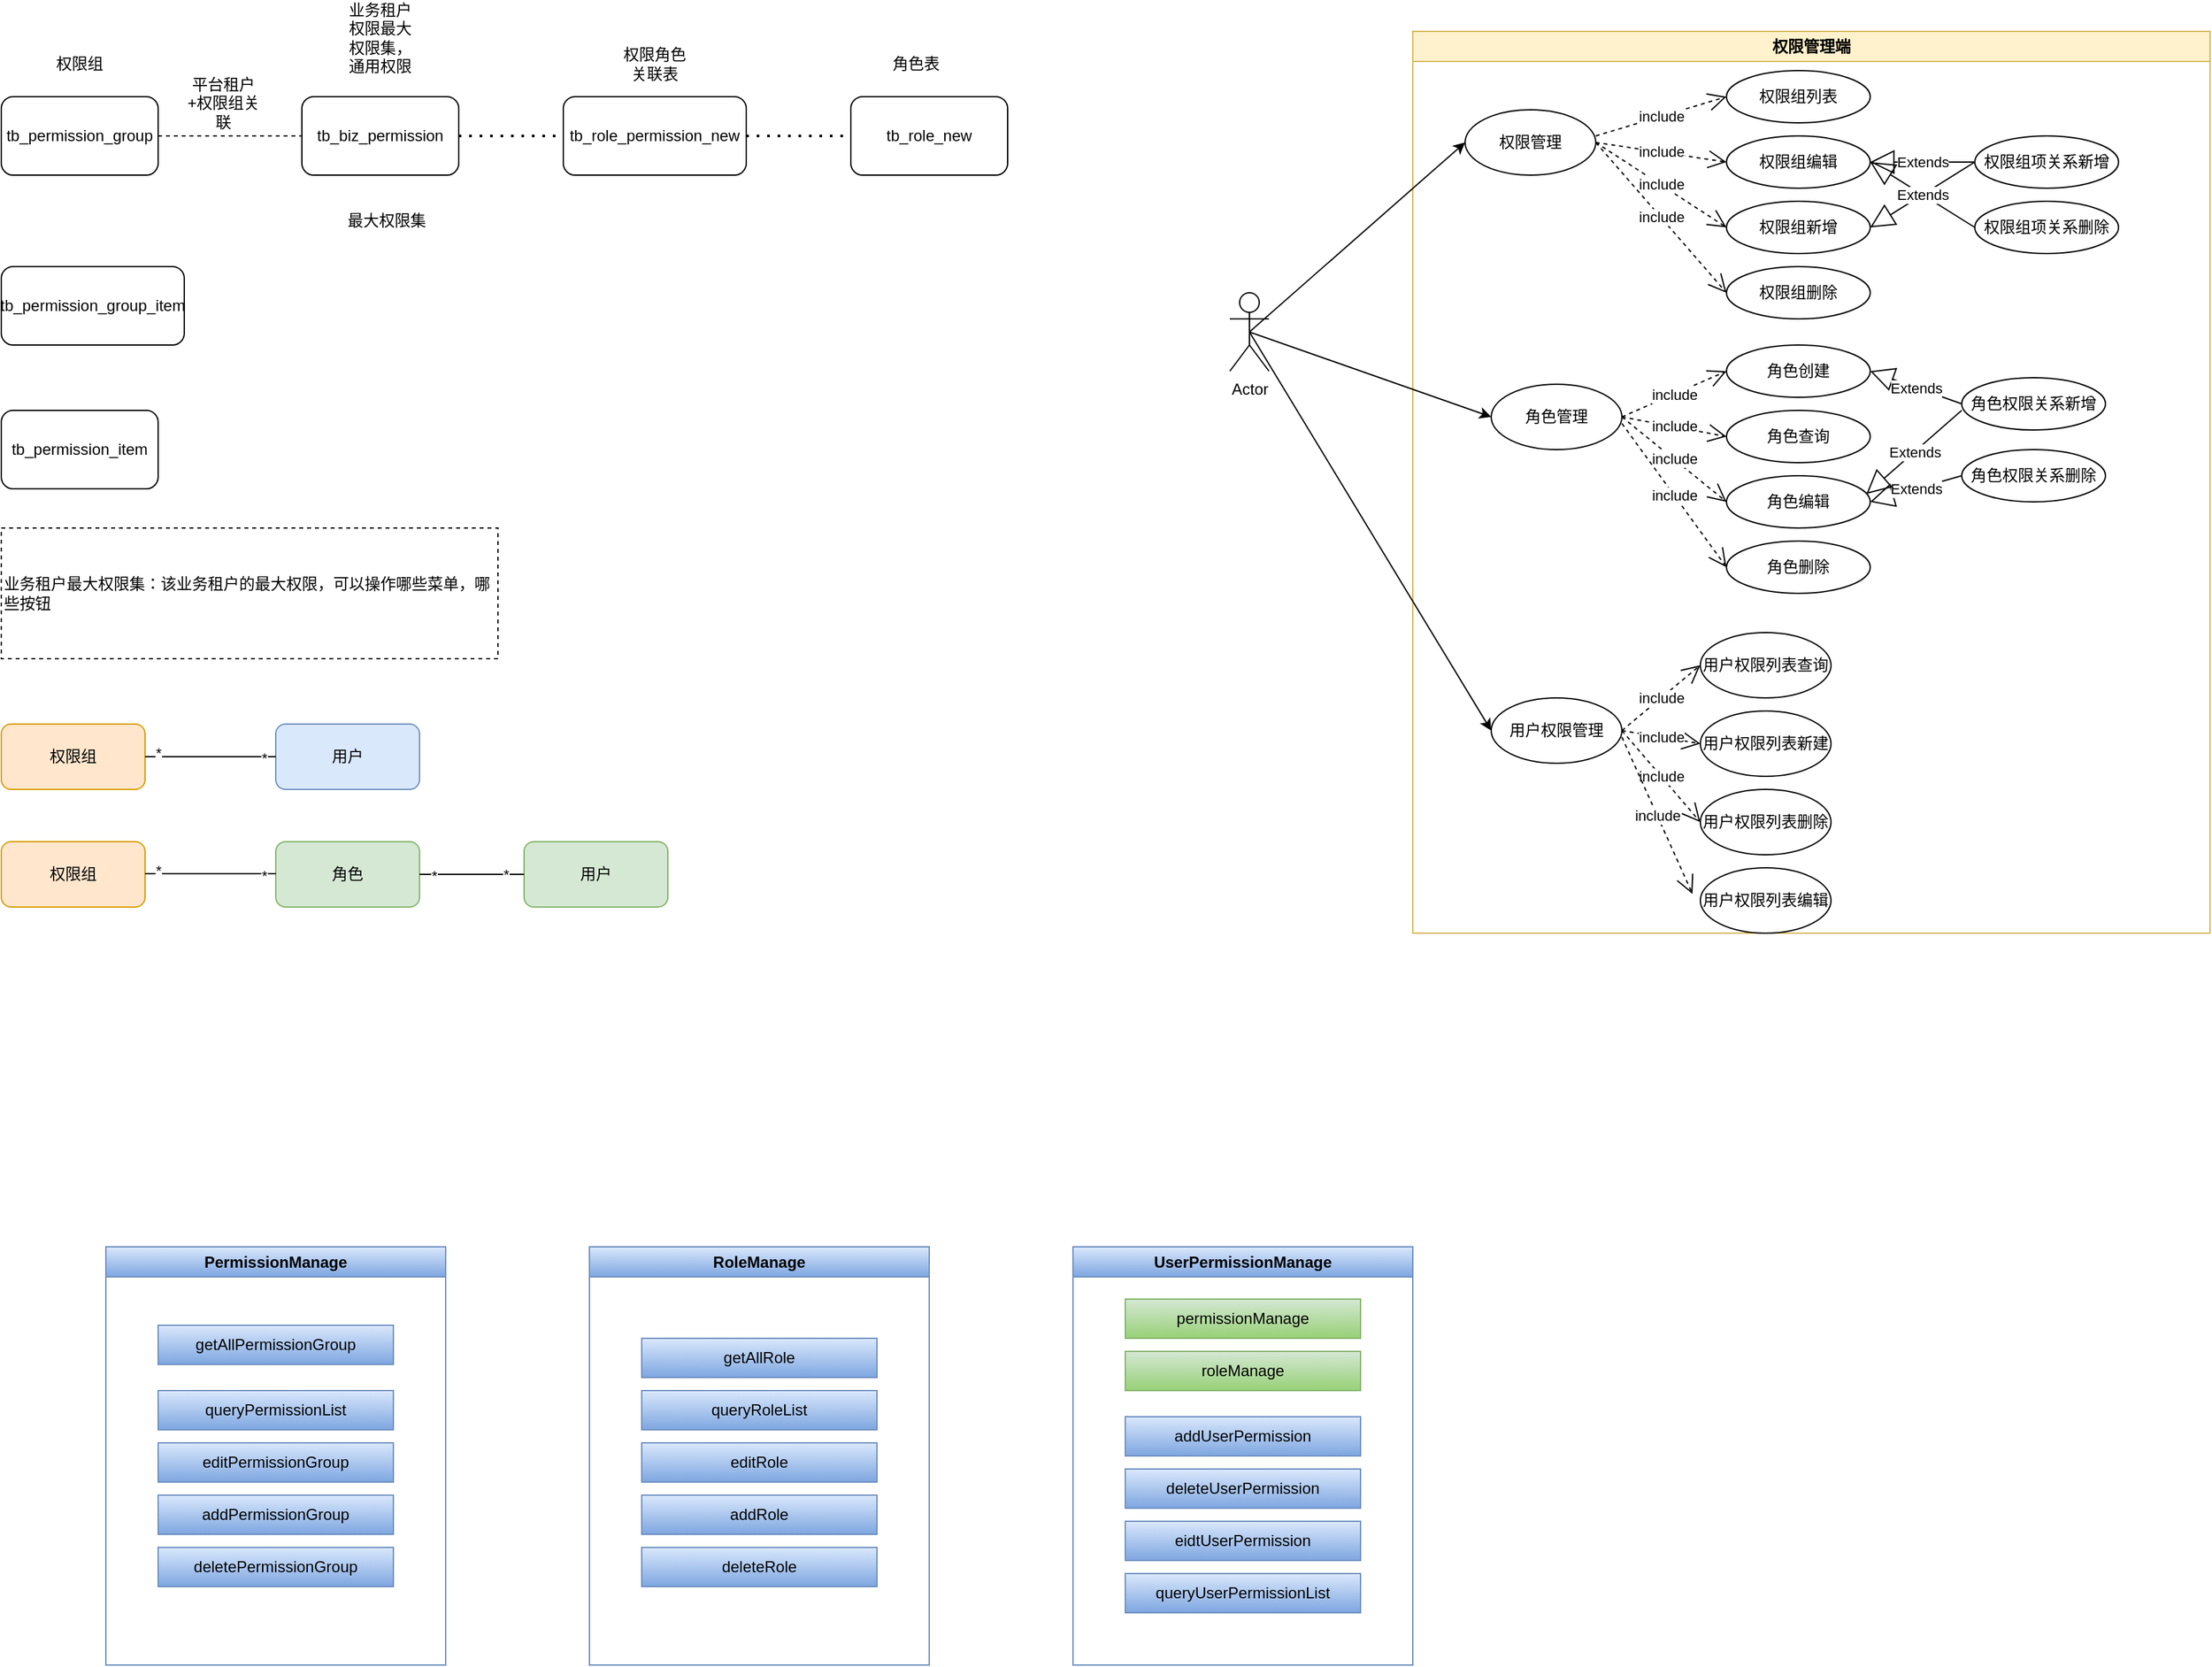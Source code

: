 <mxfile version="21.6.6" type="github">
  <diagram name="第 1 页" id="OmMquaRmloYeKSOPYUJ-">
    <mxGraphModel dx="1368" dy="873" grid="1" gridSize="10" guides="1" tooltips="1" connect="1" arrows="1" fold="1" page="1" pageScale="1" pageWidth="10000" pageHeight="10000" math="0" shadow="0">
      <root>
        <mxCell id="0" />
        <mxCell id="1" parent="0" />
        <mxCell id="ZGOvTFg4tCYZPhWHCbKX-3" value="" style="rounded=0;orthogonalLoop=1;jettySize=auto;html=1;dashed=1;endArrow=none;endFill=0;" edge="1" parent="1" source="ZGOvTFg4tCYZPhWHCbKX-1" target="ZGOvTFg4tCYZPhWHCbKX-2">
          <mxGeometry relative="1" as="geometry" />
        </mxCell>
        <mxCell id="ZGOvTFg4tCYZPhWHCbKX-1" value="tb_permission_group" style="rounded=1;whiteSpace=wrap;html=1;" vertex="1" parent="1">
          <mxGeometry x="110" y="220" width="120" height="60" as="geometry" />
        </mxCell>
        <mxCell id="ZGOvTFg4tCYZPhWHCbKX-2" value="tb_biz_permission" style="whiteSpace=wrap;html=1;rounded=1;" vertex="1" parent="1">
          <mxGeometry x="340" y="220" width="120" height="60" as="geometry" />
        </mxCell>
        <mxCell id="ZGOvTFg4tCYZPhWHCbKX-5" value="业务租户权限最大权限集，通用权限" style="text;html=1;strokeColor=none;fillColor=none;align=center;verticalAlign=middle;whiteSpace=wrap;rounded=0;" vertex="1" parent="1">
          <mxGeometry x="370" y="160" width="60" height="30" as="geometry" />
        </mxCell>
        <mxCell id="ZGOvTFg4tCYZPhWHCbKX-7" value="权限组" style="text;html=1;strokeColor=none;fillColor=none;align=center;verticalAlign=middle;whiteSpace=wrap;rounded=0;" vertex="1" parent="1">
          <mxGeometry x="140" y="180" width="60" height="30" as="geometry" />
        </mxCell>
        <mxCell id="ZGOvTFg4tCYZPhWHCbKX-8" value="平台租户+权限组关联" style="text;html=1;strokeColor=none;fillColor=none;align=center;verticalAlign=middle;whiteSpace=wrap;rounded=0;" vertex="1" parent="1">
          <mxGeometry x="250" y="210" width="60" height="30" as="geometry" />
        </mxCell>
        <mxCell id="ZGOvTFg4tCYZPhWHCbKX-10" value="tb_role_permission_new" style="rounded=1;whiteSpace=wrap;html=1;" vertex="1" parent="1">
          <mxGeometry x="540" y="220" width="140" height="60" as="geometry" />
        </mxCell>
        <mxCell id="ZGOvTFg4tCYZPhWHCbKX-11" value="tb_role_new" style="whiteSpace=wrap;html=1;rounded=1;" vertex="1" parent="1">
          <mxGeometry x="760" y="220" width="120" height="60" as="geometry" />
        </mxCell>
        <mxCell id="ZGOvTFg4tCYZPhWHCbKX-12" value="最大权限集" style="text;html=1;strokeColor=none;fillColor=none;align=center;verticalAlign=middle;whiteSpace=wrap;rounded=0;" vertex="1" parent="1">
          <mxGeometry x="370" y="300" width="70" height="30" as="geometry" />
        </mxCell>
        <mxCell id="ZGOvTFg4tCYZPhWHCbKX-14" value="" style="endArrow=none;dashed=1;html=1;dashPattern=1 3;strokeWidth=2;rounded=0;exitX=1;exitY=0.5;exitDx=0;exitDy=0;entryX=0;entryY=0.5;entryDx=0;entryDy=0;" edge="1" parent="1" source="ZGOvTFg4tCYZPhWHCbKX-2" target="ZGOvTFg4tCYZPhWHCbKX-10">
          <mxGeometry width="50" height="50" relative="1" as="geometry">
            <mxPoint x="500" y="360" as="sourcePoint" />
            <mxPoint x="550" y="310" as="targetPoint" />
          </mxGeometry>
        </mxCell>
        <mxCell id="ZGOvTFg4tCYZPhWHCbKX-15" value="权限角色关联表" style="text;html=1;strokeColor=none;fillColor=none;align=center;verticalAlign=middle;whiteSpace=wrap;rounded=0;" vertex="1" parent="1">
          <mxGeometry x="580" y="180" width="60" height="30" as="geometry" />
        </mxCell>
        <mxCell id="ZGOvTFg4tCYZPhWHCbKX-16" value="" style="endArrow=none;dashed=1;html=1;dashPattern=1 3;strokeWidth=2;rounded=0;exitX=1;exitY=0.5;exitDx=0;exitDy=0;entryX=0;entryY=0.5;entryDx=0;entryDy=0;" edge="1" parent="1" source="ZGOvTFg4tCYZPhWHCbKX-10" target="ZGOvTFg4tCYZPhWHCbKX-11">
          <mxGeometry width="50" height="50" relative="1" as="geometry">
            <mxPoint x="700" y="330" as="sourcePoint" />
            <mxPoint x="750" y="280" as="targetPoint" />
          </mxGeometry>
        </mxCell>
        <mxCell id="ZGOvTFg4tCYZPhWHCbKX-17" value="角色表" style="text;html=1;strokeColor=none;fillColor=none;align=center;verticalAlign=middle;whiteSpace=wrap;rounded=0;" vertex="1" parent="1">
          <mxGeometry x="780" y="180" width="60" height="30" as="geometry" />
        </mxCell>
        <mxCell id="ZGOvTFg4tCYZPhWHCbKX-18" value="业务租户最大权限集：该业务租户的最大权限，可以操作哪些菜单，哪些按钮" style="text;html=1;strokeColor=default;fillColor=none;align=left;verticalAlign=middle;whiteSpace=wrap;rounded=0;dashed=1;" vertex="1" parent="1">
          <mxGeometry x="110" y="550" width="380" height="100" as="geometry" />
        </mxCell>
        <mxCell id="ZGOvTFg4tCYZPhWHCbKX-19" value="tb_permission_group_item" style="rounded=1;whiteSpace=wrap;html=1;" vertex="1" parent="1">
          <mxGeometry x="110" y="350" width="140" height="60" as="geometry" />
        </mxCell>
        <mxCell id="ZGOvTFg4tCYZPhWHCbKX-20" value="tb_permission_item" style="rounded=1;whiteSpace=wrap;html=1;" vertex="1" parent="1">
          <mxGeometry x="110" y="460" width="120" height="60" as="geometry" />
        </mxCell>
        <mxCell id="ZGOvTFg4tCYZPhWHCbKX-44" value="" style="group" vertex="1" connectable="0" parent="1">
          <mxGeometry x="110" y="700" width="510" height="140" as="geometry" />
        </mxCell>
        <mxCell id="ZGOvTFg4tCYZPhWHCbKX-27" value="权限组" style="rounded=1;whiteSpace=wrap;html=1;fillColor=#ffe6cc;strokeColor=#d79b00;" vertex="1" parent="ZGOvTFg4tCYZPhWHCbKX-44">
          <mxGeometry width="110" height="50" as="geometry" />
        </mxCell>
        <mxCell id="ZGOvTFg4tCYZPhWHCbKX-29" value="用户" style="rounded=1;whiteSpace=wrap;html=1;fillColor=#dae8fc;strokeColor=#6c8ebf;" vertex="1" parent="ZGOvTFg4tCYZPhWHCbKX-44">
          <mxGeometry x="210" width="110" height="50" as="geometry" />
        </mxCell>
        <mxCell id="ZGOvTFg4tCYZPhWHCbKX-32" style="edgeStyle=orthogonalEdgeStyle;rounded=0;orthogonalLoop=1;jettySize=auto;html=1;exitX=1;exitY=0.5;exitDx=0;exitDy=0;entryX=0;entryY=0.5;entryDx=0;entryDy=0;endArrow=none;endFill=0;" edge="1" parent="ZGOvTFg4tCYZPhWHCbKX-44" source="ZGOvTFg4tCYZPhWHCbKX-27" target="ZGOvTFg4tCYZPhWHCbKX-29">
          <mxGeometry relative="1" as="geometry" />
        </mxCell>
        <mxCell id="ZGOvTFg4tCYZPhWHCbKX-33" value="*" style="edgeLabel;html=1;align=center;verticalAlign=middle;resizable=0;points=[];" vertex="1" connectable="0" parent="ZGOvTFg4tCYZPhWHCbKX-32">
          <mxGeometry x="-0.81" y="3" relative="1" as="geometry">
            <mxPoint as="offset" />
          </mxGeometry>
        </mxCell>
        <mxCell id="ZGOvTFg4tCYZPhWHCbKX-35" value="*" style="edgeLabel;html=1;align=center;verticalAlign=middle;resizable=0;points=[];" vertex="1" connectable="0" parent="ZGOvTFg4tCYZPhWHCbKX-32">
          <mxGeometry x="0.821" y="-1" relative="1" as="geometry">
            <mxPoint as="offset" />
          </mxGeometry>
        </mxCell>
        <mxCell id="ZGOvTFg4tCYZPhWHCbKX-31" value="角色" style="rounded=1;whiteSpace=wrap;html=1;fillColor=#d5e8d4;strokeColor=#82b366;" vertex="1" parent="ZGOvTFg4tCYZPhWHCbKX-44">
          <mxGeometry x="210" y="90" width="110" height="50" as="geometry" />
        </mxCell>
        <mxCell id="ZGOvTFg4tCYZPhWHCbKX-36" value="权限组" style="rounded=1;whiteSpace=wrap;html=1;fillColor=#ffe6cc;strokeColor=#d79b00;" vertex="1" parent="ZGOvTFg4tCYZPhWHCbKX-44">
          <mxGeometry y="90" width="110" height="50" as="geometry" />
        </mxCell>
        <mxCell id="ZGOvTFg4tCYZPhWHCbKX-37" style="edgeStyle=orthogonalEdgeStyle;rounded=0;orthogonalLoop=1;jettySize=auto;html=1;exitX=1;exitY=0.5;exitDx=0;exitDy=0;entryX=0;entryY=0.5;entryDx=0;entryDy=0;endArrow=none;endFill=0;" edge="1" parent="ZGOvTFg4tCYZPhWHCbKX-44">
          <mxGeometry relative="1" as="geometry">
            <mxPoint x="110" y="114.5" as="sourcePoint" />
            <mxPoint x="210" y="114.5" as="targetPoint" />
          </mxGeometry>
        </mxCell>
        <mxCell id="ZGOvTFg4tCYZPhWHCbKX-38" value="*" style="edgeLabel;html=1;align=center;verticalAlign=middle;resizable=0;points=[];" vertex="1" connectable="0" parent="ZGOvTFg4tCYZPhWHCbKX-37">
          <mxGeometry x="-0.81" y="3" relative="1" as="geometry">
            <mxPoint as="offset" />
          </mxGeometry>
        </mxCell>
        <mxCell id="ZGOvTFg4tCYZPhWHCbKX-39" value="*" style="edgeLabel;html=1;align=center;verticalAlign=middle;resizable=0;points=[];" vertex="1" connectable="0" parent="ZGOvTFg4tCYZPhWHCbKX-37">
          <mxGeometry x="0.821" y="-1" relative="1" as="geometry">
            <mxPoint as="offset" />
          </mxGeometry>
        </mxCell>
        <mxCell id="ZGOvTFg4tCYZPhWHCbKX-40" value="用户" style="rounded=1;whiteSpace=wrap;html=1;fillColor=#d5e8d4;strokeColor=#82b366;" vertex="1" parent="ZGOvTFg4tCYZPhWHCbKX-44">
          <mxGeometry x="400" y="90" width="110" height="50" as="geometry" />
        </mxCell>
        <mxCell id="ZGOvTFg4tCYZPhWHCbKX-41" value="" style="endArrow=none;html=1;rounded=0;entryX=0;entryY=0.5;entryDx=0;entryDy=0;exitX=1;exitY=0.5;exitDx=0;exitDy=0;" edge="1" parent="ZGOvTFg4tCYZPhWHCbKX-44" source="ZGOvTFg4tCYZPhWHCbKX-31" target="ZGOvTFg4tCYZPhWHCbKX-40">
          <mxGeometry width="50" height="50" relative="1" as="geometry">
            <mxPoint x="320" y="120" as="sourcePoint" />
            <mxPoint x="370" y="70" as="targetPoint" />
          </mxGeometry>
        </mxCell>
        <mxCell id="ZGOvTFg4tCYZPhWHCbKX-42" value="*" style="edgeLabel;html=1;align=center;verticalAlign=middle;resizable=0;points=[];" vertex="1" connectable="0" parent="ZGOvTFg4tCYZPhWHCbKX-41">
          <mxGeometry x="-0.725" y="-1" relative="1" as="geometry">
            <mxPoint as="offset" />
          </mxGeometry>
        </mxCell>
        <mxCell id="ZGOvTFg4tCYZPhWHCbKX-43" value="*" style="edgeLabel;html=1;align=center;verticalAlign=middle;resizable=0;points=[];" vertex="1" connectable="0" parent="ZGOvTFg4tCYZPhWHCbKX-41">
          <mxGeometry x="0.65" relative="1" as="geometry">
            <mxPoint as="offset" />
          </mxGeometry>
        </mxCell>
        <mxCell id="ZGOvTFg4tCYZPhWHCbKX-90" value="" style="group" vertex="1" connectable="0" parent="1">
          <mxGeometry x="1050" y="170" width="750" height="690" as="geometry" />
        </mxCell>
        <mxCell id="ZGOvTFg4tCYZPhWHCbKX-46" value="Actor" style="shape=umlActor;verticalLabelPosition=bottom;verticalAlign=top;html=1;outlineConnect=0;" vertex="1" parent="ZGOvTFg4tCYZPhWHCbKX-90">
          <mxGeometry y="200" width="30" height="60" as="geometry" />
        </mxCell>
        <mxCell id="ZGOvTFg4tCYZPhWHCbKX-47" value="权限管理端" style="swimlane;whiteSpace=wrap;html=1;fillColor=#fff2cc;strokeColor=#d6b656;" vertex="1" parent="ZGOvTFg4tCYZPhWHCbKX-90">
          <mxGeometry x="140" width="610" height="690" as="geometry" />
        </mxCell>
        <mxCell id="ZGOvTFg4tCYZPhWHCbKX-48" value="权限管理" style="ellipse;whiteSpace=wrap;html=1;" vertex="1" parent="ZGOvTFg4tCYZPhWHCbKX-47">
          <mxGeometry x="40" y="60" width="100" height="50" as="geometry" />
        </mxCell>
        <mxCell id="ZGOvTFg4tCYZPhWHCbKX-49" value="权限组列表" style="ellipse;whiteSpace=wrap;html=1;" vertex="1" parent="ZGOvTFg4tCYZPhWHCbKX-47">
          <mxGeometry x="240" y="30" width="110" height="40" as="geometry" />
        </mxCell>
        <mxCell id="ZGOvTFg4tCYZPhWHCbKX-50" value="include" style="endArrow=open;endSize=12;dashed=1;html=1;rounded=0;entryX=0;entryY=0.5;entryDx=0;entryDy=0;" edge="1" parent="ZGOvTFg4tCYZPhWHCbKX-47" target="ZGOvTFg4tCYZPhWHCbKX-49">
          <mxGeometry width="160" relative="1" as="geometry">
            <mxPoint x="140" y="80" as="sourcePoint" />
            <mxPoint x="300" y="80" as="targetPoint" />
          </mxGeometry>
        </mxCell>
        <mxCell id="ZGOvTFg4tCYZPhWHCbKX-51" value="权限组编辑" style="ellipse;whiteSpace=wrap;html=1;" vertex="1" parent="ZGOvTFg4tCYZPhWHCbKX-47">
          <mxGeometry x="240" y="80" width="110" height="40" as="geometry" />
        </mxCell>
        <mxCell id="ZGOvTFg4tCYZPhWHCbKX-52" value="include" style="endArrow=open;endSize=12;dashed=1;html=1;rounded=0;entryX=0;entryY=0.5;entryDx=0;entryDy=0;exitX=1;exitY=0.5;exitDx=0;exitDy=0;" edge="1" parent="ZGOvTFg4tCYZPhWHCbKX-47" source="ZGOvTFg4tCYZPhWHCbKX-48" target="ZGOvTFg4tCYZPhWHCbKX-51">
          <mxGeometry width="160" relative="1" as="geometry">
            <mxPoint x="150" y="90" as="sourcePoint" />
            <mxPoint x="250" y="60" as="targetPoint" />
          </mxGeometry>
        </mxCell>
        <mxCell id="ZGOvTFg4tCYZPhWHCbKX-53" value="权限组新增" style="ellipse;whiteSpace=wrap;html=1;" vertex="1" parent="ZGOvTFg4tCYZPhWHCbKX-47">
          <mxGeometry x="240" y="130" width="110" height="40" as="geometry" />
        </mxCell>
        <mxCell id="ZGOvTFg4tCYZPhWHCbKX-54" value="权限组删除" style="ellipse;whiteSpace=wrap;html=1;" vertex="1" parent="ZGOvTFg4tCYZPhWHCbKX-47">
          <mxGeometry x="240" y="180" width="110" height="40" as="geometry" />
        </mxCell>
        <mxCell id="ZGOvTFg4tCYZPhWHCbKX-55" value="include" style="endArrow=open;endSize=12;dashed=1;html=1;rounded=0;entryX=0;entryY=0.5;entryDx=0;entryDy=0;exitX=1;exitY=0.5;exitDx=0;exitDy=0;" edge="1" parent="ZGOvTFg4tCYZPhWHCbKX-47" source="ZGOvTFg4tCYZPhWHCbKX-48" target="ZGOvTFg4tCYZPhWHCbKX-53">
          <mxGeometry width="160" relative="1" as="geometry">
            <mxPoint x="150" y="95" as="sourcePoint" />
            <mxPoint x="250" y="110" as="targetPoint" />
          </mxGeometry>
        </mxCell>
        <mxCell id="ZGOvTFg4tCYZPhWHCbKX-56" value="include" style="endArrow=open;endSize=12;dashed=1;html=1;rounded=0;entryX=0;entryY=0.5;entryDx=0;entryDy=0;exitX=1;exitY=0.5;exitDx=0;exitDy=0;" edge="1" parent="ZGOvTFg4tCYZPhWHCbKX-47" source="ZGOvTFg4tCYZPhWHCbKX-48" target="ZGOvTFg4tCYZPhWHCbKX-54">
          <mxGeometry width="160" relative="1" as="geometry">
            <mxPoint x="150" y="95" as="sourcePoint" />
            <mxPoint x="250" y="160" as="targetPoint" />
          </mxGeometry>
        </mxCell>
        <mxCell id="ZGOvTFg4tCYZPhWHCbKX-57" value="权限组项关系新增" style="ellipse;whiteSpace=wrap;html=1;" vertex="1" parent="ZGOvTFg4tCYZPhWHCbKX-47">
          <mxGeometry x="430" y="80" width="110" height="40" as="geometry" />
        </mxCell>
        <mxCell id="ZGOvTFg4tCYZPhWHCbKX-58" value="权限组项关系删除" style="ellipse;whiteSpace=wrap;html=1;" vertex="1" parent="ZGOvTFg4tCYZPhWHCbKX-47">
          <mxGeometry x="430" y="130" width="110" height="40" as="geometry" />
        </mxCell>
        <mxCell id="ZGOvTFg4tCYZPhWHCbKX-59" value="Extends" style="endArrow=block;endSize=16;endFill=0;html=1;rounded=0;entryX=1;entryY=0.5;entryDx=0;entryDy=0;exitX=0;exitY=0.5;exitDx=0;exitDy=0;" edge="1" parent="ZGOvTFg4tCYZPhWHCbKX-47" source="ZGOvTFg4tCYZPhWHCbKX-57" target="ZGOvTFg4tCYZPhWHCbKX-53">
          <mxGeometry width="160" relative="1" as="geometry">
            <mxPoint x="370" y="250" as="sourcePoint" />
            <mxPoint x="400" y="150" as="targetPoint" />
          </mxGeometry>
        </mxCell>
        <mxCell id="ZGOvTFg4tCYZPhWHCbKX-60" value="Extends" style="endArrow=block;endSize=16;endFill=0;html=1;rounded=0;entryX=1;entryY=0.5;entryDx=0;entryDy=0;exitX=0;exitY=0.5;exitDx=0;exitDy=0;" edge="1" parent="ZGOvTFg4tCYZPhWHCbKX-47" source="ZGOvTFg4tCYZPhWHCbKX-57" target="ZGOvTFg4tCYZPhWHCbKX-51">
          <mxGeometry width="160" relative="1" as="geometry">
            <mxPoint x="440" y="110" as="sourcePoint" />
            <mxPoint x="360" y="160" as="targetPoint" />
          </mxGeometry>
        </mxCell>
        <mxCell id="ZGOvTFg4tCYZPhWHCbKX-61" value="Extends" style="endArrow=block;endSize=16;endFill=0;html=1;rounded=0;entryX=1;entryY=0.5;entryDx=0;entryDy=0;exitX=0;exitY=0.5;exitDx=0;exitDy=0;" edge="1" parent="ZGOvTFg4tCYZPhWHCbKX-47" source="ZGOvTFg4tCYZPhWHCbKX-58" target="ZGOvTFg4tCYZPhWHCbKX-51">
          <mxGeometry width="160" relative="1" as="geometry">
            <mxPoint x="440" y="110" as="sourcePoint" />
            <mxPoint x="360" y="110" as="targetPoint" />
          </mxGeometry>
        </mxCell>
        <mxCell id="ZGOvTFg4tCYZPhWHCbKX-62" value="角色管理" style="ellipse;whiteSpace=wrap;html=1;" vertex="1" parent="ZGOvTFg4tCYZPhWHCbKX-47">
          <mxGeometry x="60" y="270" width="100" height="50" as="geometry" />
        </mxCell>
        <mxCell id="ZGOvTFg4tCYZPhWHCbKX-65" value="角色创建" style="ellipse;whiteSpace=wrap;html=1;" vertex="1" parent="ZGOvTFg4tCYZPhWHCbKX-47">
          <mxGeometry x="240" y="240" width="110" height="40" as="geometry" />
        </mxCell>
        <mxCell id="ZGOvTFg4tCYZPhWHCbKX-66" value="include" style="endArrow=open;endSize=12;dashed=1;html=1;rounded=0;entryX=0;entryY=0.5;entryDx=0;entryDy=0;exitX=1;exitY=0.5;exitDx=0;exitDy=0;" edge="1" parent="ZGOvTFg4tCYZPhWHCbKX-47" source="ZGOvTFg4tCYZPhWHCbKX-62" target="ZGOvTFg4tCYZPhWHCbKX-65">
          <mxGeometry width="160" relative="1" as="geometry">
            <mxPoint x="150" y="95" as="sourcePoint" />
            <mxPoint x="250" y="210" as="targetPoint" />
          </mxGeometry>
        </mxCell>
        <mxCell id="ZGOvTFg4tCYZPhWHCbKX-67" value="角色查询" style="ellipse;whiteSpace=wrap;html=1;" vertex="1" parent="ZGOvTFg4tCYZPhWHCbKX-47">
          <mxGeometry x="240" y="290" width="110" height="40" as="geometry" />
        </mxCell>
        <mxCell id="ZGOvTFg4tCYZPhWHCbKX-68" value="角色编辑" style="ellipse;whiteSpace=wrap;html=1;" vertex="1" parent="ZGOvTFg4tCYZPhWHCbKX-47">
          <mxGeometry x="240" y="340" width="110" height="40" as="geometry" />
        </mxCell>
        <mxCell id="ZGOvTFg4tCYZPhWHCbKX-69" value="角色删除" style="ellipse;whiteSpace=wrap;html=1;" vertex="1" parent="ZGOvTFg4tCYZPhWHCbKX-47">
          <mxGeometry x="240" y="390" width="110" height="40" as="geometry" />
        </mxCell>
        <mxCell id="ZGOvTFg4tCYZPhWHCbKX-71" value="include" style="endArrow=open;endSize=12;dashed=1;html=1;rounded=0;entryX=0;entryY=0.5;entryDx=0;entryDy=0;exitX=1;exitY=0.5;exitDx=0;exitDy=0;" edge="1" parent="ZGOvTFg4tCYZPhWHCbKX-47" source="ZGOvTFg4tCYZPhWHCbKX-62" target="ZGOvTFg4tCYZPhWHCbKX-67">
          <mxGeometry width="160" relative="1" as="geometry">
            <mxPoint x="170" y="305" as="sourcePoint" />
            <mxPoint x="250" y="270" as="targetPoint" />
          </mxGeometry>
        </mxCell>
        <mxCell id="ZGOvTFg4tCYZPhWHCbKX-72" value="include" style="endArrow=open;endSize=12;dashed=1;html=1;rounded=0;entryX=0;entryY=0.5;entryDx=0;entryDy=0;exitX=1;exitY=0.5;exitDx=0;exitDy=0;" edge="1" parent="ZGOvTFg4tCYZPhWHCbKX-47" source="ZGOvTFg4tCYZPhWHCbKX-62" target="ZGOvTFg4tCYZPhWHCbKX-68">
          <mxGeometry width="160" relative="1" as="geometry">
            <mxPoint x="170" y="305" as="sourcePoint" />
            <mxPoint x="250" y="320" as="targetPoint" />
          </mxGeometry>
        </mxCell>
        <mxCell id="ZGOvTFg4tCYZPhWHCbKX-74" value="角色权限关系新增" style="ellipse;whiteSpace=wrap;html=1;" vertex="1" parent="ZGOvTFg4tCYZPhWHCbKX-47">
          <mxGeometry x="420" y="265" width="110" height="40" as="geometry" />
        </mxCell>
        <mxCell id="ZGOvTFg4tCYZPhWHCbKX-75" value="角色权限关系删除" style="ellipse;whiteSpace=wrap;html=1;" vertex="1" parent="ZGOvTFg4tCYZPhWHCbKX-47">
          <mxGeometry x="420" y="320" width="110" height="40" as="geometry" />
        </mxCell>
        <mxCell id="ZGOvTFg4tCYZPhWHCbKX-76" value="Extends" style="endArrow=block;endSize=16;endFill=0;html=1;rounded=0;entryX=1;entryY=0.5;entryDx=0;entryDy=0;exitX=0;exitY=0.5;exitDx=0;exitDy=0;" edge="1" parent="ZGOvTFg4tCYZPhWHCbKX-47" source="ZGOvTFg4tCYZPhWHCbKX-74" target="ZGOvTFg4tCYZPhWHCbKX-65">
          <mxGeometry width="160" relative="1" as="geometry">
            <mxPoint x="440" y="160" as="sourcePoint" />
            <mxPoint x="360" y="110" as="targetPoint" />
          </mxGeometry>
        </mxCell>
        <mxCell id="ZGOvTFg4tCYZPhWHCbKX-78" value="Extends" style="endArrow=block;endSize=16;endFill=0;html=1;rounded=0;entryX=1;entryY=0.5;entryDx=0;entryDy=0;exitX=0;exitY=0.5;exitDx=0;exitDy=0;" edge="1" parent="ZGOvTFg4tCYZPhWHCbKX-47" source="ZGOvTFg4tCYZPhWHCbKX-75" target="ZGOvTFg4tCYZPhWHCbKX-68">
          <mxGeometry width="160" relative="1" as="geometry">
            <mxPoint x="430" y="300" as="sourcePoint" />
            <mxPoint x="357" y="364" as="targetPoint" />
          </mxGeometry>
        </mxCell>
        <mxCell id="ZGOvTFg4tCYZPhWHCbKX-79" value="用户权限管理" style="ellipse;whiteSpace=wrap;html=1;" vertex="1" parent="ZGOvTFg4tCYZPhWHCbKX-47">
          <mxGeometry x="60" y="510" width="100" height="50" as="geometry" />
        </mxCell>
        <mxCell id="ZGOvTFg4tCYZPhWHCbKX-81" value="用户权限列表查询" style="ellipse;whiteSpace=wrap;html=1;" vertex="1" parent="ZGOvTFg4tCYZPhWHCbKX-47">
          <mxGeometry x="220" y="460" width="100" height="50" as="geometry" />
        </mxCell>
        <mxCell id="ZGOvTFg4tCYZPhWHCbKX-82" value="用户权限列表新建" style="ellipse;whiteSpace=wrap;html=1;" vertex="1" parent="ZGOvTFg4tCYZPhWHCbKX-47">
          <mxGeometry x="220" y="520" width="100" height="50" as="geometry" />
        </mxCell>
        <mxCell id="ZGOvTFg4tCYZPhWHCbKX-83" value="用户权限列表删除" style="ellipse;whiteSpace=wrap;html=1;" vertex="1" parent="ZGOvTFg4tCYZPhWHCbKX-47">
          <mxGeometry x="220" y="580" width="100" height="50" as="geometry" />
        </mxCell>
        <mxCell id="ZGOvTFg4tCYZPhWHCbKX-84" value="用户权限列表编辑" style="ellipse;whiteSpace=wrap;html=1;" vertex="1" parent="ZGOvTFg4tCYZPhWHCbKX-47">
          <mxGeometry x="220" y="640" width="100" height="50" as="geometry" />
        </mxCell>
        <mxCell id="ZGOvTFg4tCYZPhWHCbKX-85" value="include" style="endArrow=open;endSize=12;dashed=1;html=1;rounded=0;entryX=0;entryY=0.5;entryDx=0;entryDy=0;exitX=1;exitY=0.5;exitDx=0;exitDy=0;" edge="1" parent="ZGOvTFg4tCYZPhWHCbKX-47" source="ZGOvTFg4tCYZPhWHCbKX-79" target="ZGOvTFg4tCYZPhWHCbKX-81">
          <mxGeometry width="160" relative="1" as="geometry">
            <mxPoint x="170" y="310" as="sourcePoint" />
            <mxPoint x="250" y="420" as="targetPoint" />
          </mxGeometry>
        </mxCell>
        <mxCell id="ZGOvTFg4tCYZPhWHCbKX-87" value="include" style="endArrow=open;endSize=12;dashed=1;html=1;rounded=0;entryX=0;entryY=0.5;entryDx=0;entryDy=0;exitX=1;exitY=0.5;exitDx=0;exitDy=0;" edge="1" parent="ZGOvTFg4tCYZPhWHCbKX-47" source="ZGOvTFg4tCYZPhWHCbKX-79" target="ZGOvTFg4tCYZPhWHCbKX-82">
          <mxGeometry width="160" relative="1" as="geometry">
            <mxPoint x="170" y="545" as="sourcePoint" />
            <mxPoint x="230" y="495" as="targetPoint" />
          </mxGeometry>
        </mxCell>
        <mxCell id="ZGOvTFg4tCYZPhWHCbKX-88" value="include" style="endArrow=open;endSize=12;dashed=1;html=1;rounded=0;entryX=0;entryY=0.5;entryDx=0;entryDy=0;exitX=1;exitY=0.5;exitDx=0;exitDy=0;" edge="1" parent="ZGOvTFg4tCYZPhWHCbKX-47" source="ZGOvTFg4tCYZPhWHCbKX-79" target="ZGOvTFg4tCYZPhWHCbKX-83">
          <mxGeometry width="160" relative="1" as="geometry">
            <mxPoint x="170" y="545" as="sourcePoint" />
            <mxPoint x="230" y="555" as="targetPoint" />
          </mxGeometry>
        </mxCell>
        <mxCell id="ZGOvTFg4tCYZPhWHCbKX-63" style="rounded=0;orthogonalLoop=1;jettySize=auto;html=1;exitX=0.5;exitY=0.5;exitDx=0;exitDy=0;exitPerimeter=0;entryX=0;entryY=0.5;entryDx=0;entryDy=0;" edge="1" parent="ZGOvTFg4tCYZPhWHCbKX-90" source="ZGOvTFg4tCYZPhWHCbKX-46" target="ZGOvTFg4tCYZPhWHCbKX-48">
          <mxGeometry relative="1" as="geometry" />
        </mxCell>
        <mxCell id="ZGOvTFg4tCYZPhWHCbKX-64" style="rounded=0;orthogonalLoop=1;jettySize=auto;html=1;exitX=0.5;exitY=0.5;exitDx=0;exitDy=0;exitPerimeter=0;entryX=0;entryY=0.5;entryDx=0;entryDy=0;" edge="1" parent="ZGOvTFg4tCYZPhWHCbKX-90" source="ZGOvTFg4tCYZPhWHCbKX-46" target="ZGOvTFg4tCYZPhWHCbKX-62">
          <mxGeometry relative="1" as="geometry" />
        </mxCell>
        <mxCell id="ZGOvTFg4tCYZPhWHCbKX-80" style="rounded=0;orthogonalLoop=1;jettySize=auto;html=1;exitX=0.5;exitY=0.5;exitDx=0;exitDy=0;exitPerimeter=0;entryX=0;entryY=0.5;entryDx=0;entryDy=0;" edge="1" parent="ZGOvTFg4tCYZPhWHCbKX-90" source="ZGOvTFg4tCYZPhWHCbKX-46" target="ZGOvTFg4tCYZPhWHCbKX-79">
          <mxGeometry relative="1" as="geometry" />
        </mxCell>
        <mxCell id="ZGOvTFg4tCYZPhWHCbKX-73" value="include" style="endArrow=open;endSize=12;dashed=1;html=1;rounded=0;entryX=0;entryY=0.5;entryDx=0;entryDy=0;" edge="1" parent="ZGOvTFg4tCYZPhWHCbKX-90" target="ZGOvTFg4tCYZPhWHCbKX-69">
          <mxGeometry width="160" relative="1" as="geometry">
            <mxPoint x="300" y="300" as="sourcePoint" />
            <mxPoint x="390" y="370" as="targetPoint" />
          </mxGeometry>
        </mxCell>
        <mxCell id="ZGOvTFg4tCYZPhWHCbKX-77" value="Extends" style="endArrow=block;endSize=16;endFill=0;html=1;rounded=0;entryX=0.973;entryY=0.35;entryDx=0;entryDy=0;entryPerimeter=0;" edge="1" parent="ZGOvTFg4tCYZPhWHCbKX-90" target="ZGOvTFg4tCYZPhWHCbKX-68">
          <mxGeometry width="160" relative="1" as="geometry">
            <mxPoint x="560" y="290" as="sourcePoint" />
            <mxPoint x="500" y="270" as="targetPoint" />
          </mxGeometry>
        </mxCell>
        <mxCell id="ZGOvTFg4tCYZPhWHCbKX-89" value="include" style="endArrow=open;endSize=12;dashed=1;html=1;rounded=0;entryX=-0.06;entryY=0.4;entryDx=0;entryDy=0;entryPerimeter=0;" edge="1" parent="ZGOvTFg4tCYZPhWHCbKX-90" target="ZGOvTFg4tCYZPhWHCbKX-84">
          <mxGeometry width="160" relative="1" as="geometry">
            <mxPoint x="300" y="540" as="sourcePoint" />
            <mxPoint x="370" y="615" as="targetPoint" />
          </mxGeometry>
        </mxCell>
        <mxCell id="ZGOvTFg4tCYZPhWHCbKX-91" value="PermissionManage" style="swimlane;whiteSpace=wrap;html=1;fillColor=#dae8fc;gradientColor=#7ea6e0;strokeColor=#6c8ebf;" vertex="1" parent="1">
          <mxGeometry x="190" y="1100" width="260" height="320" as="geometry" />
        </mxCell>
        <mxCell id="ZGOvTFg4tCYZPhWHCbKX-92" value="getAllPermissionGroup" style="rounded=0;whiteSpace=wrap;html=1;fillColor=#dae8fc;gradientColor=#7ea6e0;strokeColor=#6c8ebf;" vertex="1" parent="ZGOvTFg4tCYZPhWHCbKX-91">
          <mxGeometry x="40" y="60" width="180" height="30" as="geometry" />
        </mxCell>
        <mxCell id="ZGOvTFg4tCYZPhWHCbKX-103" value="queryPermissionList" style="rounded=0;whiteSpace=wrap;html=1;fillColor=#dae8fc;gradientColor=#7ea6e0;strokeColor=#6c8ebf;" vertex="1" parent="ZGOvTFg4tCYZPhWHCbKX-91">
          <mxGeometry x="40" y="110" width="180" height="30" as="geometry" />
        </mxCell>
        <mxCell id="ZGOvTFg4tCYZPhWHCbKX-104" value="editPermissionGroup" style="rounded=0;whiteSpace=wrap;html=1;fillColor=#dae8fc;gradientColor=#7ea6e0;strokeColor=#6c8ebf;" vertex="1" parent="ZGOvTFg4tCYZPhWHCbKX-91">
          <mxGeometry x="40" y="150" width="180" height="30" as="geometry" />
        </mxCell>
        <mxCell id="ZGOvTFg4tCYZPhWHCbKX-105" value="addPermissionGroup" style="rounded=0;whiteSpace=wrap;html=1;fillColor=#dae8fc;gradientColor=#7ea6e0;strokeColor=#6c8ebf;" vertex="1" parent="ZGOvTFg4tCYZPhWHCbKX-91">
          <mxGeometry x="40" y="190" width="180" height="30" as="geometry" />
        </mxCell>
        <mxCell id="ZGOvTFg4tCYZPhWHCbKX-106" value="deletePermissionGroup" style="rounded=0;whiteSpace=wrap;html=1;fillColor=#dae8fc;gradientColor=#7ea6e0;strokeColor=#6c8ebf;" vertex="1" parent="ZGOvTFg4tCYZPhWHCbKX-91">
          <mxGeometry x="40" y="230" width="180" height="30" as="geometry" />
        </mxCell>
        <mxCell id="ZGOvTFg4tCYZPhWHCbKX-93" value="RoleManage" style="swimlane;whiteSpace=wrap;html=1;fillColor=#dae8fc;gradientColor=#7ea6e0;strokeColor=#6c8ebf;" vertex="1" parent="1">
          <mxGeometry x="560" y="1100" width="260" height="320" as="geometry" />
        </mxCell>
        <mxCell id="ZGOvTFg4tCYZPhWHCbKX-94" value="getAllRole" style="rounded=0;whiteSpace=wrap;html=1;fillColor=#dae8fc;gradientColor=#7ea6e0;strokeColor=#6c8ebf;" vertex="1" parent="ZGOvTFg4tCYZPhWHCbKX-93">
          <mxGeometry x="40" y="70" width="180" height="30" as="geometry" />
        </mxCell>
        <mxCell id="ZGOvTFg4tCYZPhWHCbKX-99" value="queryRoleList" style="rounded=0;whiteSpace=wrap;html=1;fillColor=#dae8fc;gradientColor=#7ea6e0;strokeColor=#6c8ebf;" vertex="1" parent="ZGOvTFg4tCYZPhWHCbKX-93">
          <mxGeometry x="40" y="110" width="180" height="30" as="geometry" />
        </mxCell>
        <mxCell id="ZGOvTFg4tCYZPhWHCbKX-100" value="editRole" style="rounded=0;whiteSpace=wrap;html=1;fillColor=#dae8fc;gradientColor=#7ea6e0;strokeColor=#6c8ebf;" vertex="1" parent="ZGOvTFg4tCYZPhWHCbKX-93">
          <mxGeometry x="40" y="150" width="180" height="30" as="geometry" />
        </mxCell>
        <mxCell id="ZGOvTFg4tCYZPhWHCbKX-101" value="addRole" style="rounded=0;whiteSpace=wrap;html=1;fillColor=#dae8fc;gradientColor=#7ea6e0;strokeColor=#6c8ebf;" vertex="1" parent="ZGOvTFg4tCYZPhWHCbKX-93">
          <mxGeometry x="40" y="190" width="180" height="30" as="geometry" />
        </mxCell>
        <mxCell id="ZGOvTFg4tCYZPhWHCbKX-102" value="deleteRole" style="rounded=0;whiteSpace=wrap;html=1;fillColor=#dae8fc;gradientColor=#7ea6e0;strokeColor=#6c8ebf;" vertex="1" parent="ZGOvTFg4tCYZPhWHCbKX-93">
          <mxGeometry x="40" y="230" width="180" height="30" as="geometry" />
        </mxCell>
        <mxCell id="ZGOvTFg4tCYZPhWHCbKX-95" value="UserPermissionManage" style="swimlane;whiteSpace=wrap;html=1;fillColor=#dae8fc;gradientColor=#7ea6e0;strokeColor=#6c8ebf;" vertex="1" parent="1">
          <mxGeometry x="930" y="1100" width="260" height="320" as="geometry" />
        </mxCell>
        <mxCell id="ZGOvTFg4tCYZPhWHCbKX-96" value="addUserPermission" style="rounded=0;whiteSpace=wrap;html=1;fillColor=#dae8fc;gradientColor=#7ea6e0;strokeColor=#6c8ebf;" vertex="1" parent="ZGOvTFg4tCYZPhWHCbKX-95">
          <mxGeometry x="40" y="130" width="180" height="30" as="geometry" />
        </mxCell>
        <mxCell id="ZGOvTFg4tCYZPhWHCbKX-108" value="permissionManage" style="rounded=0;whiteSpace=wrap;html=1;fillColor=#d5e8d4;gradientColor=#97d077;strokeColor=#82b366;" vertex="1" parent="ZGOvTFg4tCYZPhWHCbKX-95">
          <mxGeometry x="40" y="40" width="180" height="30" as="geometry" />
        </mxCell>
        <mxCell id="ZGOvTFg4tCYZPhWHCbKX-109" value="roleManage" style="rounded=0;whiteSpace=wrap;html=1;fillColor=#d5e8d4;gradientColor=#97d077;strokeColor=#82b366;" vertex="1" parent="ZGOvTFg4tCYZPhWHCbKX-95">
          <mxGeometry x="40" y="80" width="180" height="30" as="geometry" />
        </mxCell>
        <mxCell id="ZGOvTFg4tCYZPhWHCbKX-110" value="deleteUserPermission" style="rounded=0;whiteSpace=wrap;html=1;fillColor=#dae8fc;gradientColor=#7ea6e0;strokeColor=#6c8ebf;" vertex="1" parent="ZGOvTFg4tCYZPhWHCbKX-95">
          <mxGeometry x="40" y="170" width="180" height="30" as="geometry" />
        </mxCell>
        <mxCell id="ZGOvTFg4tCYZPhWHCbKX-111" value="eidtUserPermission" style="rounded=0;whiteSpace=wrap;html=1;fillColor=#dae8fc;gradientColor=#7ea6e0;strokeColor=#6c8ebf;" vertex="1" parent="ZGOvTFg4tCYZPhWHCbKX-95">
          <mxGeometry x="40" y="210" width="180" height="30" as="geometry" />
        </mxCell>
        <mxCell id="ZGOvTFg4tCYZPhWHCbKX-112" value="queryUserPermissionList" style="rounded=0;whiteSpace=wrap;html=1;fillColor=#dae8fc;gradientColor=#7ea6e0;strokeColor=#6c8ebf;" vertex="1" parent="ZGOvTFg4tCYZPhWHCbKX-95">
          <mxGeometry x="40" y="250" width="180" height="30" as="geometry" />
        </mxCell>
      </root>
    </mxGraphModel>
  </diagram>
</mxfile>
